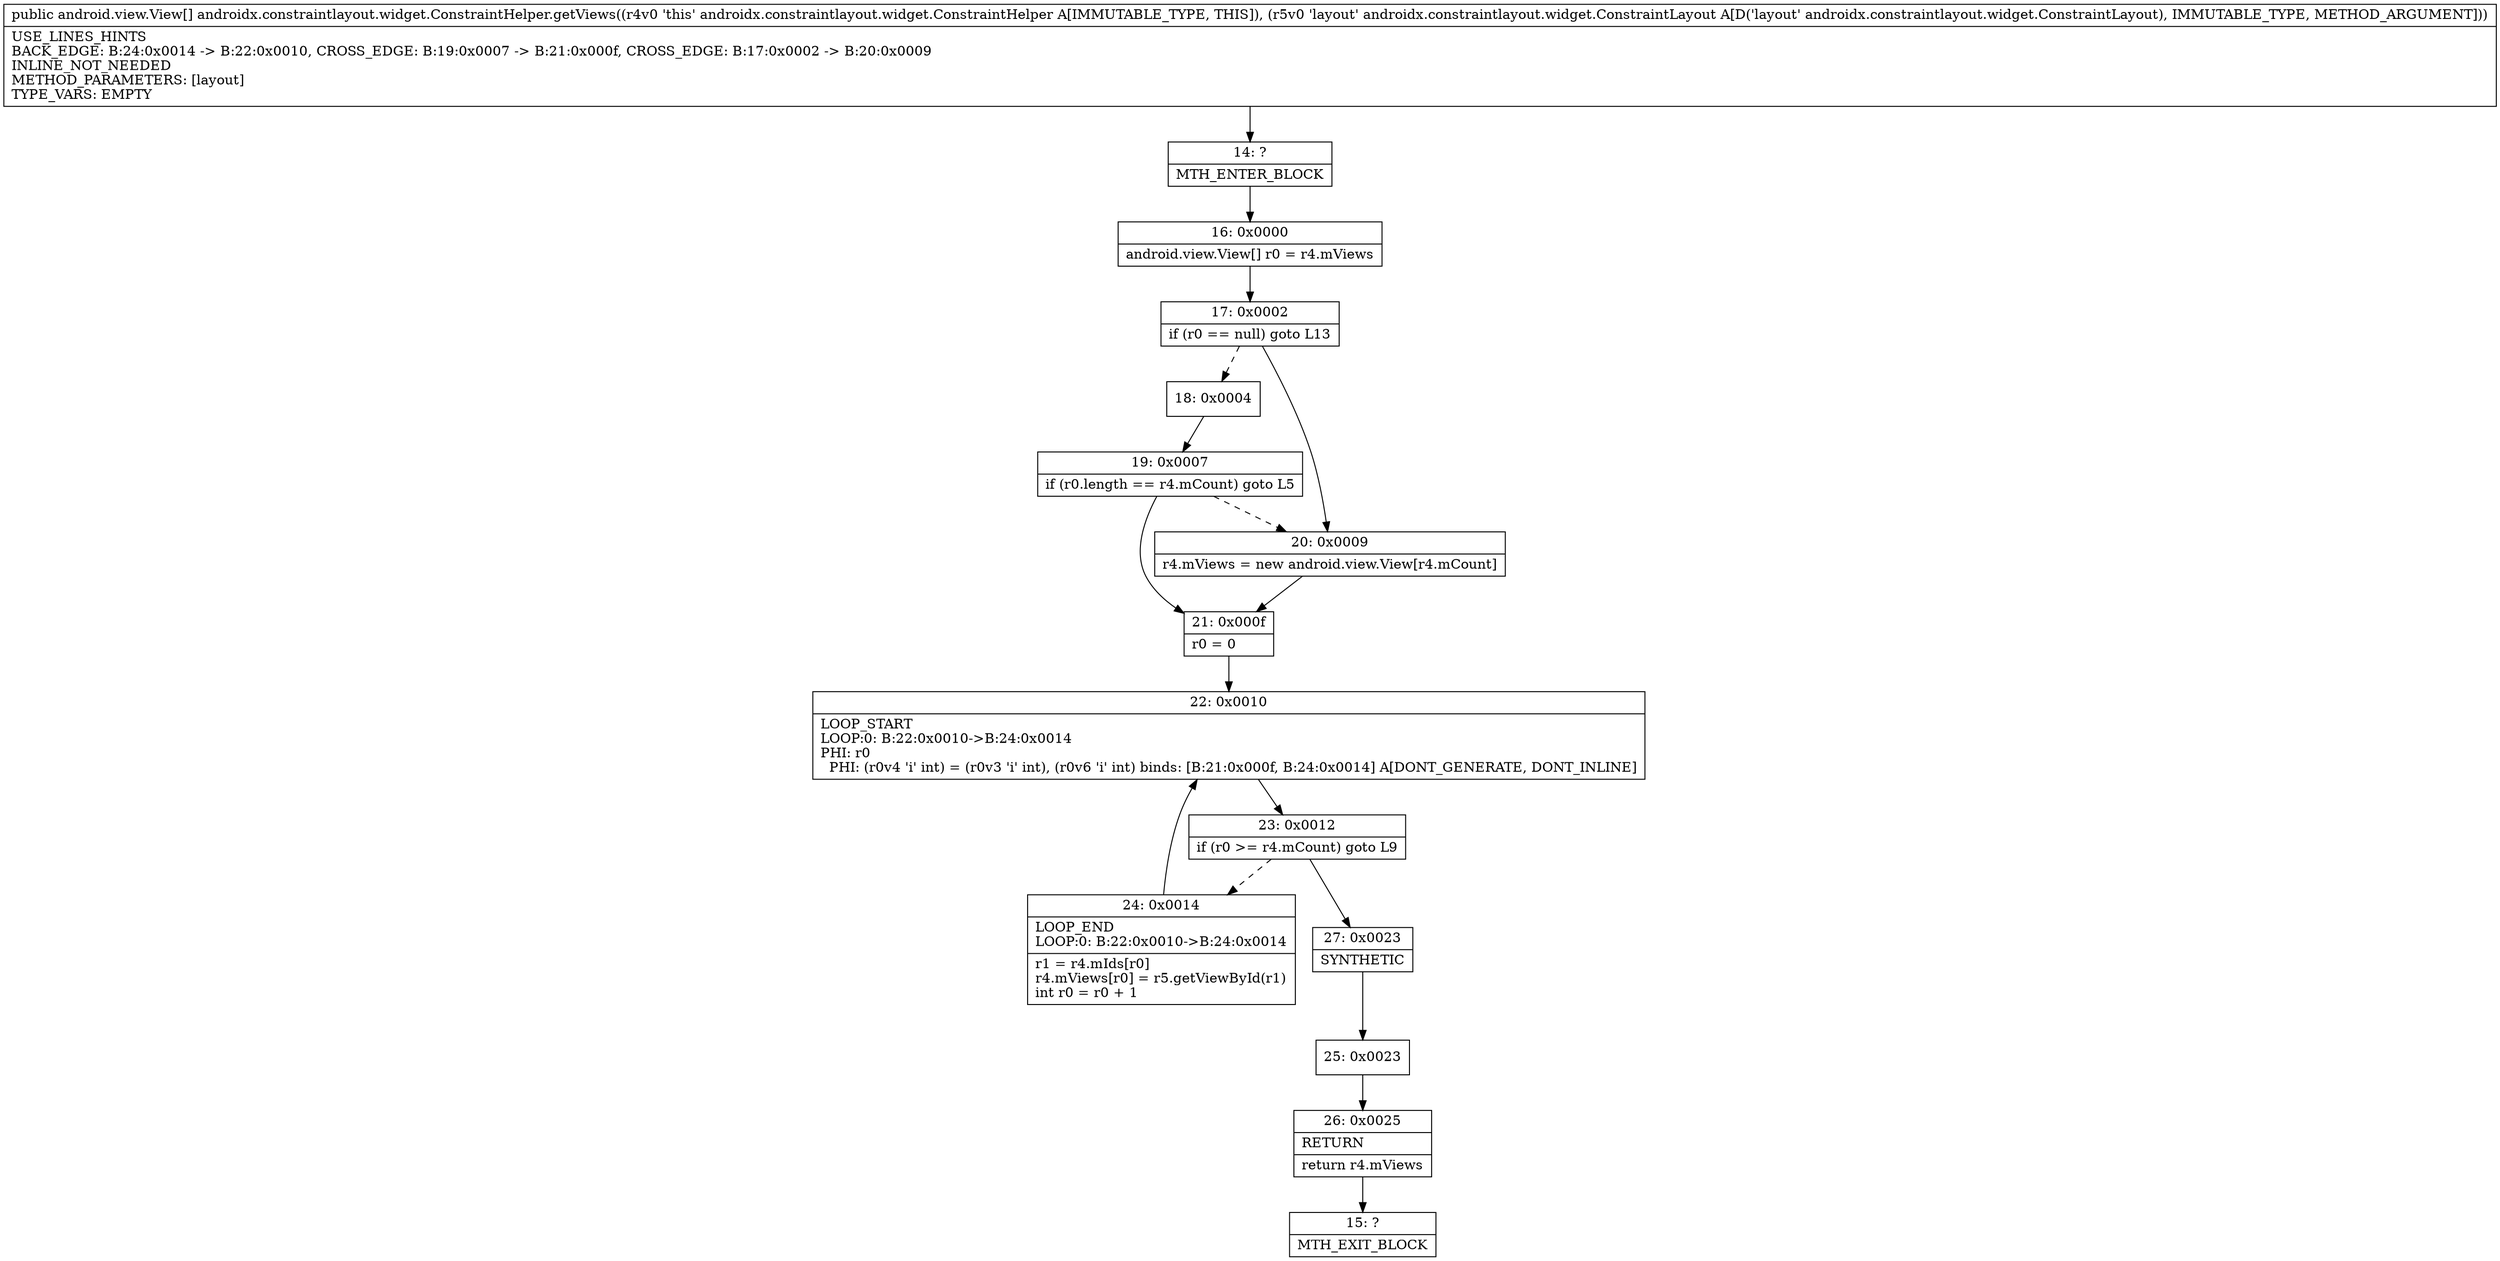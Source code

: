 digraph "CFG forandroidx.constraintlayout.widget.ConstraintHelper.getViews(Landroidx\/constraintlayout\/widget\/ConstraintLayout;)[Landroid\/view\/View;" {
Node_14 [shape=record,label="{14\:\ ?|MTH_ENTER_BLOCK\l}"];
Node_16 [shape=record,label="{16\:\ 0x0000|android.view.View[] r0 = r4.mViews\l}"];
Node_17 [shape=record,label="{17\:\ 0x0002|if (r0 == null) goto L13\l}"];
Node_18 [shape=record,label="{18\:\ 0x0004}"];
Node_19 [shape=record,label="{19\:\ 0x0007|if (r0.length == r4.mCount) goto L5\l}"];
Node_21 [shape=record,label="{21\:\ 0x000f|r0 = 0\l}"];
Node_22 [shape=record,label="{22\:\ 0x0010|LOOP_START\lLOOP:0: B:22:0x0010\-\>B:24:0x0014\lPHI: r0 \l  PHI: (r0v4 'i' int) = (r0v3 'i' int), (r0v6 'i' int) binds: [B:21:0x000f, B:24:0x0014] A[DONT_GENERATE, DONT_INLINE]\l}"];
Node_23 [shape=record,label="{23\:\ 0x0012|if (r0 \>= r4.mCount) goto L9\l}"];
Node_24 [shape=record,label="{24\:\ 0x0014|LOOP_END\lLOOP:0: B:22:0x0010\-\>B:24:0x0014\l|r1 = r4.mIds[r0]\lr4.mViews[r0] = r5.getViewById(r1)\lint r0 = r0 + 1\l}"];
Node_27 [shape=record,label="{27\:\ 0x0023|SYNTHETIC\l}"];
Node_25 [shape=record,label="{25\:\ 0x0023}"];
Node_26 [shape=record,label="{26\:\ 0x0025|RETURN\l|return r4.mViews\l}"];
Node_15 [shape=record,label="{15\:\ ?|MTH_EXIT_BLOCK\l}"];
Node_20 [shape=record,label="{20\:\ 0x0009|r4.mViews = new android.view.View[r4.mCount]\l}"];
MethodNode[shape=record,label="{public android.view.View[] androidx.constraintlayout.widget.ConstraintHelper.getViews((r4v0 'this' androidx.constraintlayout.widget.ConstraintHelper A[IMMUTABLE_TYPE, THIS]), (r5v0 'layout' androidx.constraintlayout.widget.ConstraintLayout A[D('layout' androidx.constraintlayout.widget.ConstraintLayout), IMMUTABLE_TYPE, METHOD_ARGUMENT]))  | USE_LINES_HINTS\lBACK_EDGE: B:24:0x0014 \-\> B:22:0x0010, CROSS_EDGE: B:19:0x0007 \-\> B:21:0x000f, CROSS_EDGE: B:17:0x0002 \-\> B:20:0x0009\lINLINE_NOT_NEEDED\lMETHOD_PARAMETERS: [layout]\lTYPE_VARS: EMPTY\l}"];
MethodNode -> Node_14;Node_14 -> Node_16;
Node_16 -> Node_17;
Node_17 -> Node_18[style=dashed];
Node_17 -> Node_20;
Node_18 -> Node_19;
Node_19 -> Node_20[style=dashed];
Node_19 -> Node_21;
Node_21 -> Node_22;
Node_22 -> Node_23;
Node_23 -> Node_24[style=dashed];
Node_23 -> Node_27;
Node_24 -> Node_22;
Node_27 -> Node_25;
Node_25 -> Node_26;
Node_26 -> Node_15;
Node_20 -> Node_21;
}

